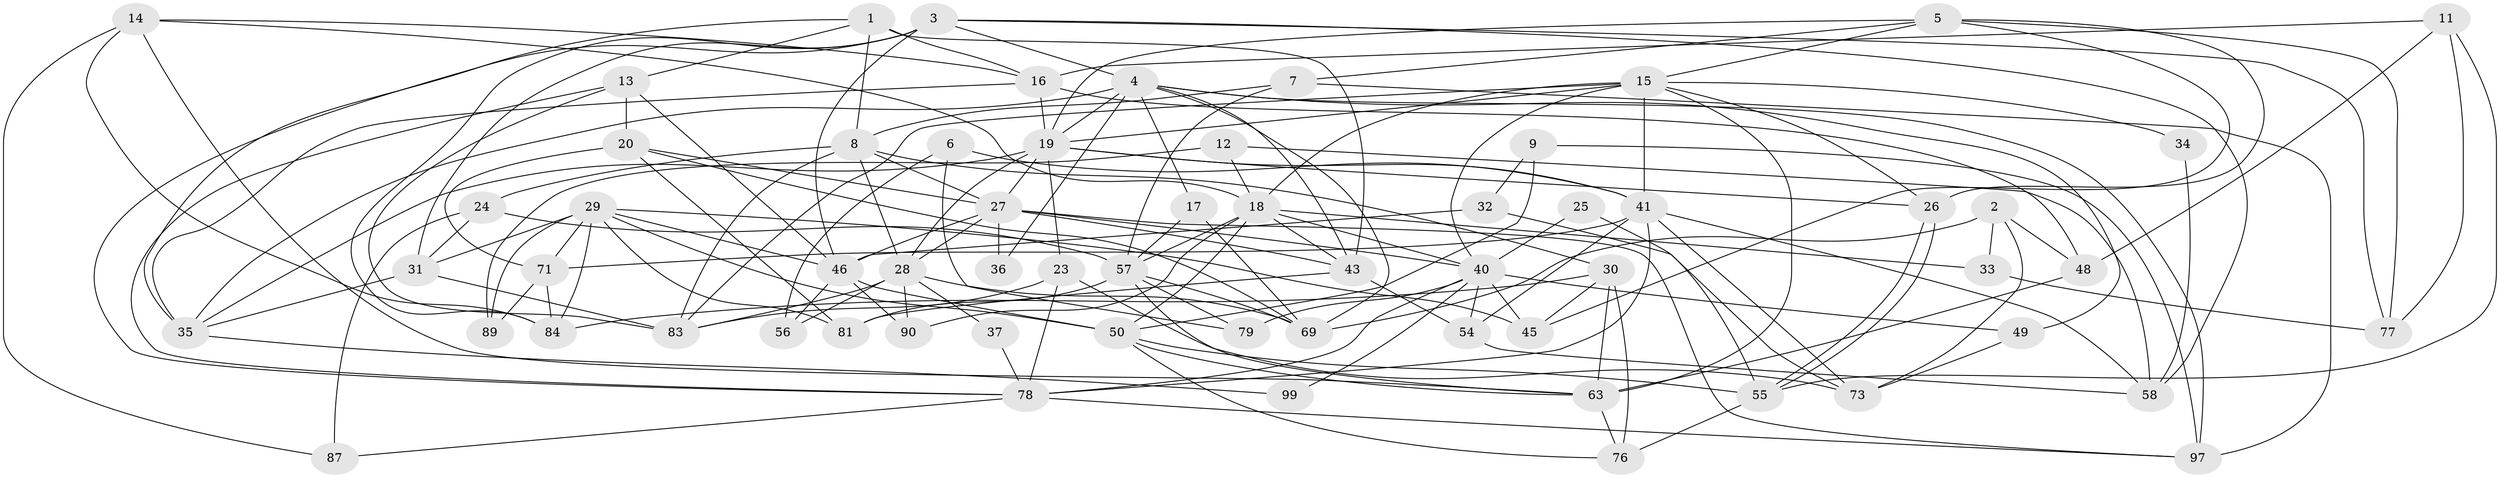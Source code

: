 // original degree distribution, {4: 0.34, 2: 0.12, 3: 0.26, 7: 0.06, 6: 0.07, 5: 0.14, 8: 0.01}
// Generated by graph-tools (version 1.1) at 2025/11/02/21/25 10:11:14]
// undirected, 63 vertices, 162 edges
graph export_dot {
graph [start="1"]
  node [color=gray90,style=filled];
  1 [super="+42"];
  2 [super="+86"];
  3 [super="+67"];
  4 [super="+10"];
  5 [super="+65"];
  6;
  7 [super="+21"];
  8 [super="+85"];
  9;
  11 [super="+70"];
  12;
  13 [super="+64"];
  14 [super="+53"];
  15 [super="+66"];
  16;
  17;
  18 [super="+60"];
  19 [super="+74"];
  20 [super="+22"];
  23 [super="+61"];
  24 [super="+39"];
  25;
  26 [super="+62"];
  27 [super="+51"];
  28 [super="+94"];
  29 [super="+72"];
  30 [super="+47"];
  31 [super="+44"];
  32;
  33;
  34;
  35 [super="+38"];
  36;
  37;
  40 [super="+100"];
  41 [super="+52"];
  43 [super="+59"];
  45;
  46 [super="+80"];
  48;
  49;
  50 [super="+98"];
  54;
  55 [super="+88"];
  56;
  57 [super="+92"];
  58 [super="+68"];
  63 [super="+82"];
  69 [super="+93"];
  71;
  73 [super="+75"];
  76;
  77;
  78 [super="+91"];
  79;
  81;
  83 [super="+95"];
  84 [super="+96"];
  87;
  89;
  90;
  97;
  99;
  1 -- 16;
  1 -- 13;
  1 -- 35;
  1 -- 8;
  1 -- 43;
  2 -- 69;
  2 -- 48;
  2 -- 33;
  2 -- 73;
  3 -- 77;
  3 -- 46;
  3 -- 58;
  3 -- 4;
  3 -- 84;
  3 -- 78;
  3 -- 31;
  4 -- 17;
  4 -- 97;
  4 -- 49;
  4 -- 36;
  4 -- 69;
  4 -- 35;
  4 -- 43;
  4 -- 19;
  5 -- 19;
  5 -- 7;
  5 -- 77;
  5 -- 45;
  5 -- 15;
  5 -- 26;
  6 -- 41;
  6 -- 56;
  6 -- 79;
  7 -- 97;
  7 -- 8;
  7 -- 57;
  8 -- 24;
  8 -- 28;
  8 -- 83;
  8 -- 27;
  8 -- 30;
  9 -- 97;
  9 -- 50;
  9 -- 32;
  11 -- 77;
  11 -- 16;
  11 -- 48;
  11 -- 55;
  12 -- 89;
  12 -- 18;
  12 -- 58;
  13 -- 46;
  13 -- 83;
  13 -- 20;
  13 -- 78;
  14 -- 18;
  14 -- 16;
  14 -- 84;
  14 -- 87;
  14 -- 63;
  15 -- 40;
  15 -- 41;
  15 -- 63;
  15 -- 83;
  15 -- 18;
  15 -- 26;
  15 -- 34;
  15 -- 19;
  16 -- 19;
  16 -- 35;
  16 -- 48;
  17 -- 57;
  17 -- 69;
  18 -- 43;
  18 -- 57;
  18 -- 90;
  18 -- 33;
  18 -- 40;
  18 -- 50;
  19 -- 41;
  19 -- 23;
  19 -- 28;
  19 -- 35;
  19 -- 26 [weight=2];
  19 -- 27;
  20 -- 69;
  20 -- 81;
  20 -- 27;
  20 -- 71;
  23 -- 78;
  23 -- 73;
  23 -- 83;
  24 -- 87;
  24 -- 31;
  24 -- 57;
  25 -- 55;
  25 -- 40;
  26 -- 55;
  26 -- 55;
  27 -- 43;
  27 -- 36;
  27 -- 46;
  27 -- 97;
  27 -- 40;
  27 -- 28;
  28 -- 56;
  28 -- 37;
  28 -- 69;
  28 -- 90;
  28 -- 83;
  29 -- 71;
  29 -- 46;
  29 -- 81;
  29 -- 89;
  29 -- 50;
  29 -- 45;
  29 -- 84;
  29 -- 31;
  30 -- 84;
  30 -- 76;
  30 -- 45;
  30 -- 63;
  31 -- 83;
  31 -- 35;
  32 -- 46;
  32 -- 73;
  33 -- 77;
  34 -- 58;
  35 -- 99;
  37 -- 78;
  40 -- 79;
  40 -- 54;
  40 -- 99;
  40 -- 45;
  40 -- 78;
  40 -- 49;
  41 -- 73;
  41 -- 78;
  41 -- 58;
  41 -- 54;
  41 -- 71;
  43 -- 81;
  43 -- 54;
  46 -- 56;
  46 -- 90;
  46 -- 50;
  48 -- 63;
  49 -- 73;
  50 -- 63;
  50 -- 76;
  50 -- 55;
  54 -- 58;
  55 -- 76;
  57 -- 81;
  57 -- 69;
  57 -- 63;
  57 -- 79;
  63 -- 76;
  71 -- 84;
  71 -- 89;
  78 -- 97;
  78 -- 87;
}
